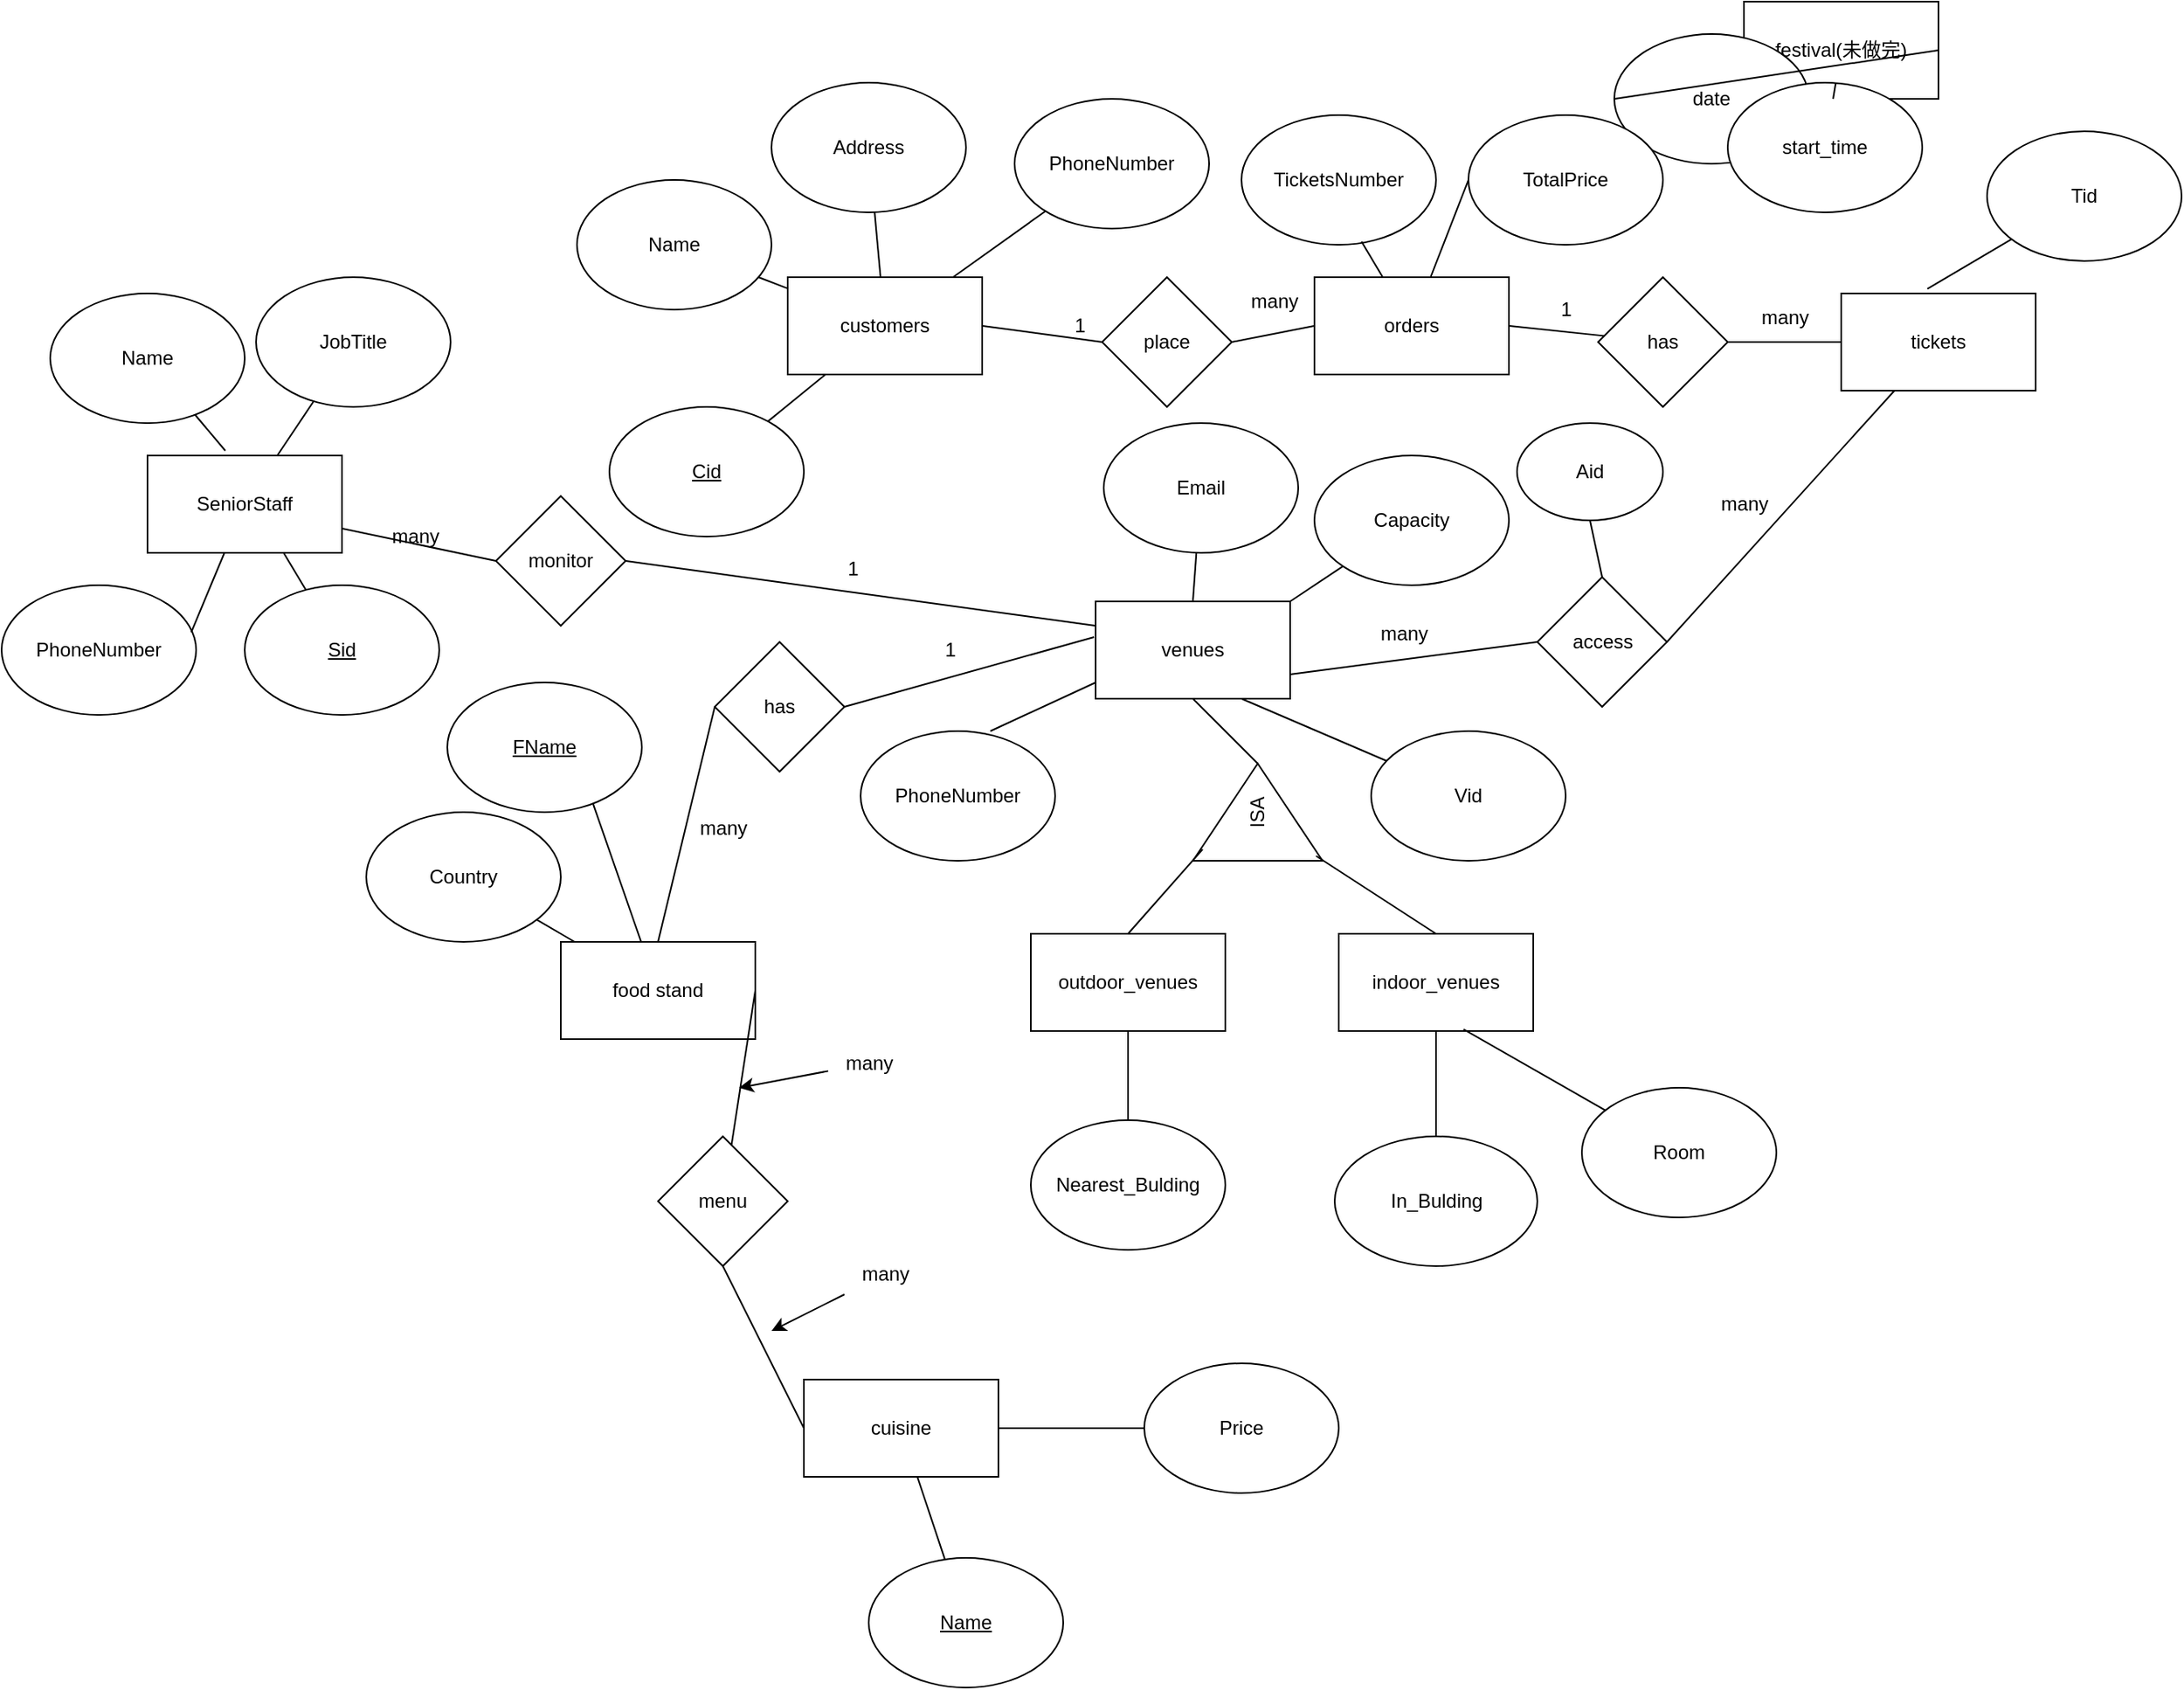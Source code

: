 <mxfile version="20.3.7" type="github">
  <diagram id="It3pFSVzpkFwf03Y-XyK" name="第 1 页">
    <mxGraphModel dx="1940" dy="759" grid="1" gridSize="10" guides="1" tooltips="1" connect="1" arrows="1" fold="1" page="1" pageScale="1" pageWidth="827" pageHeight="1169" math="0" shadow="0">
      <root>
        <mxCell id="0" />
        <mxCell id="1" parent="0" />
        <mxCell id="ZQI_CC8MGJomAyqvhzs2-1" value="customers" style="rounded=0;whiteSpace=wrap;html=1;" parent="1" vertex="1">
          <mxGeometry x="140" y="180" width="120" height="60" as="geometry" />
        </mxCell>
        <mxCell id="ZQI_CC8MGJomAyqvhzs2-2" value="orders" style="rounded=0;whiteSpace=wrap;html=1;" parent="1" vertex="1">
          <mxGeometry x="465" y="180" width="120" height="60" as="geometry" />
        </mxCell>
        <mxCell id="ZQI_CC8MGJomAyqvhzs2-3" value="food stand" style="rounded=0;whiteSpace=wrap;html=1;" parent="1" vertex="1">
          <mxGeometry y="590" width="120" height="60" as="geometry" />
        </mxCell>
        <mxCell id="ZQI_CC8MGJomAyqvhzs2-4" value="venues" style="rounded=0;whiteSpace=wrap;html=1;" parent="1" vertex="1">
          <mxGeometry x="330" y="380" width="120" height="60" as="geometry" />
        </mxCell>
        <mxCell id="ZQI_CC8MGJomAyqvhzs2-5" value="Name" style="ellipse;whiteSpace=wrap;html=1;" parent="1" vertex="1">
          <mxGeometry x="10" y="120" width="120" height="80" as="geometry" />
        </mxCell>
        <mxCell id="ZQI_CC8MGJomAyqvhzs2-7" value="Address" style="ellipse;whiteSpace=wrap;html=1;" parent="1" vertex="1">
          <mxGeometry x="130" y="60" width="120" height="80" as="geometry" />
        </mxCell>
        <mxCell id="ZQI_CC8MGJomAyqvhzs2-9" value="PhoneNumber" style="ellipse;whiteSpace=wrap;html=1;" parent="1" vertex="1">
          <mxGeometry x="280" y="70" width="120" height="80" as="geometry" />
        </mxCell>
        <mxCell id="ZQI_CC8MGJomAyqvhzs2-11" value="cuisine" style="rounded=0;whiteSpace=wrap;html=1;" parent="1" vertex="1">
          <mxGeometry x="150" y="860" width="120" height="60" as="geometry" />
        </mxCell>
        <mxCell id="ZQI_CC8MGJomAyqvhzs2-16" value="Price" style="ellipse;whiteSpace=wrap;html=1;" parent="1" vertex="1">
          <mxGeometry x="360" y="850" width="120" height="80" as="geometry" />
        </mxCell>
        <mxCell id="ZQI_CC8MGJomAyqvhzs2-19" value="&lt;u&gt;Cid&lt;/u&gt;" style="ellipse;whiteSpace=wrap;html=1;" parent="1" vertex="1">
          <mxGeometry x="30" y="260" width="120" height="80" as="geometry" />
        </mxCell>
        <mxCell id="tFtppjlgr-XyN6fy7QQ8-3" value="TicketsNumber" style="ellipse;whiteSpace=wrap;html=1;" parent="1" vertex="1">
          <mxGeometry x="420" y="80" width="120" height="80" as="geometry" />
        </mxCell>
        <mxCell id="tFtppjlgr-XyN6fy7QQ8-6" value="" style="endArrow=none;html=1;rounded=0;entryX=0.617;entryY=0.975;entryDx=0;entryDy=0;entryPerimeter=0;" parent="1" source="ZQI_CC8MGJomAyqvhzs2-2" target="tFtppjlgr-XyN6fy7QQ8-3" edge="1">
          <mxGeometry width="50" height="50" relative="1" as="geometry">
            <mxPoint x="550" y="200" as="sourcePoint" />
            <mxPoint x="600" y="150" as="targetPoint" />
          </mxGeometry>
        </mxCell>
        <mxCell id="tFtppjlgr-XyN6fy7QQ8-7" value="" style="endArrow=none;html=1;rounded=0;" parent="1" source="ZQI_CC8MGJomAyqvhzs2-1" target="ZQI_CC8MGJomAyqvhzs2-7" edge="1">
          <mxGeometry width="50" height="50" relative="1" as="geometry">
            <mxPoint x="170" y="180" as="sourcePoint" />
            <mxPoint x="220" y="130" as="targetPoint" />
          </mxGeometry>
        </mxCell>
        <mxCell id="tFtppjlgr-XyN6fy7QQ8-8" value="" style="endArrow=none;html=1;rounded=0;" parent="1" source="ZQI_CC8MGJomAyqvhzs2-1" target="ZQI_CC8MGJomAyqvhzs2-5" edge="1">
          <mxGeometry width="50" height="50" relative="1" as="geometry">
            <mxPoint x="60" y="190" as="sourcePoint" />
            <mxPoint x="110" y="140" as="targetPoint" />
          </mxGeometry>
        </mxCell>
        <mxCell id="tFtppjlgr-XyN6fy7QQ8-9" value="" style="endArrow=none;html=1;rounded=0;" parent="1" source="ZQI_CC8MGJomAyqvhzs2-1" target="ZQI_CC8MGJomAyqvhzs2-9" edge="1">
          <mxGeometry width="50" height="50" relative="1" as="geometry">
            <mxPoint x="300" y="220" as="sourcePoint" />
            <mxPoint x="350" y="170" as="targetPoint" />
          </mxGeometry>
        </mxCell>
        <mxCell id="tFtppjlgr-XyN6fy7QQ8-10" value="" style="endArrow=none;html=1;rounded=0;" parent="1" source="ZQI_CC8MGJomAyqvhzs2-19" target="ZQI_CC8MGJomAyqvhzs2-1" edge="1">
          <mxGeometry width="50" height="50" relative="1" as="geometry">
            <mxPoint x="180" y="310" as="sourcePoint" />
            <mxPoint x="230" y="260" as="targetPoint" />
          </mxGeometry>
        </mxCell>
        <mxCell id="tFtppjlgr-XyN6fy7QQ8-12" value="" style="endArrow=none;html=1;rounded=0;" parent="1" source="ZQI_CC8MGJomAyqvhzs2-16" target="ZQI_CC8MGJomAyqvhzs2-11" edge="1">
          <mxGeometry width="50" height="50" relative="1" as="geometry">
            <mxPoint x="550" y="600" as="sourcePoint" />
            <mxPoint x="600" y="550" as="targetPoint" />
          </mxGeometry>
        </mxCell>
        <mxCell id="tFtppjlgr-XyN6fy7QQ8-13" value="place" style="rhombus;whiteSpace=wrap;html=1;" parent="1" vertex="1">
          <mxGeometry x="334" y="180" width="80" height="80" as="geometry" />
        </mxCell>
        <mxCell id="tFtppjlgr-XyN6fy7QQ8-14" value="" style="endArrow=none;html=1;rounded=0;entryX=0;entryY=0.5;entryDx=0;entryDy=0;exitX=1;exitY=0.5;exitDx=0;exitDy=0;" parent="1" source="ZQI_CC8MGJomAyqvhzs2-1" target="tFtppjlgr-XyN6fy7QQ8-13" edge="1">
          <mxGeometry width="50" height="50" relative="1" as="geometry">
            <mxPoint x="290" y="250" as="sourcePoint" />
            <mxPoint x="340" y="200" as="targetPoint" />
          </mxGeometry>
        </mxCell>
        <mxCell id="tFtppjlgr-XyN6fy7QQ8-15" value="" style="endArrow=none;html=1;rounded=0;entryX=0;entryY=0.5;entryDx=0;entryDy=0;exitX=1;exitY=0.5;exitDx=0;exitDy=0;" parent="1" source="tFtppjlgr-XyN6fy7QQ8-13" target="ZQI_CC8MGJomAyqvhzs2-2" edge="1">
          <mxGeometry width="50" height="50" relative="1" as="geometry">
            <mxPoint x="500" y="270" as="sourcePoint" />
            <mxPoint x="550" y="220" as="targetPoint" />
          </mxGeometry>
        </mxCell>
        <mxCell id="tFtppjlgr-XyN6fy7QQ8-16" value="1" style="text;html=1;align=center;verticalAlign=middle;resizable=0;points=[];autosize=1;strokeColor=none;fillColor=none;" parent="1" vertex="1">
          <mxGeometry x="305" y="195" width="30" height="30" as="geometry" />
        </mxCell>
        <mxCell id="tFtppjlgr-XyN6fy7QQ8-17" value="many" style="text;html=1;align=center;verticalAlign=middle;resizable=0;points=[];autosize=1;strokeColor=none;fillColor=none;" parent="1" vertex="1">
          <mxGeometry x="415" y="180" width="50" height="30" as="geometry" />
        </mxCell>
        <mxCell id="tFtppjlgr-XyN6fy7QQ8-18" value="&lt;u&gt;FName&lt;/u&gt;" style="ellipse;whiteSpace=wrap;html=1;" parent="1" vertex="1">
          <mxGeometry x="-70" y="430" width="120" height="80" as="geometry" />
        </mxCell>
        <mxCell id="tFtppjlgr-XyN6fy7QQ8-19" value="" style="endArrow=none;html=1;rounded=0;exitX=0.75;exitY=0.938;exitDx=0;exitDy=0;exitPerimeter=0;" parent="1" source="tFtppjlgr-XyN6fy7QQ8-18" target="ZQI_CC8MGJomAyqvhzs2-3" edge="1">
          <mxGeometry width="50" height="50" relative="1" as="geometry">
            <mxPoint x="90" y="640" as="sourcePoint" />
            <mxPoint x="140" y="590" as="targetPoint" />
          </mxGeometry>
        </mxCell>
        <mxCell id="tFtppjlgr-XyN6fy7QQ8-20" value="Country" style="ellipse;whiteSpace=wrap;html=1;" parent="1" vertex="1">
          <mxGeometry x="-120" y="510" width="120" height="80" as="geometry" />
        </mxCell>
        <mxCell id="tFtppjlgr-XyN6fy7QQ8-21" value="" style="endArrow=none;html=1;rounded=0;" parent="1" source="tFtppjlgr-XyN6fy7QQ8-20" target="ZQI_CC8MGJomAyqvhzs2-3" edge="1">
          <mxGeometry width="50" height="50" relative="1" as="geometry">
            <mxPoint x="210" y="620" as="sourcePoint" />
            <mxPoint x="260" y="570" as="targetPoint" />
          </mxGeometry>
        </mxCell>
        <mxCell id="tFtppjlgr-XyN6fy7QQ8-22" value="menu" style="rhombus;whiteSpace=wrap;html=1;" parent="1" vertex="1">
          <mxGeometry x="60" y="710" width="80" height="80" as="geometry" />
        </mxCell>
        <mxCell id="tFtppjlgr-XyN6fy7QQ8-23" value="" style="endArrow=none;html=1;rounded=0;exitX=1;exitY=0.5;exitDx=0;exitDy=0;" parent="1" source="ZQI_CC8MGJomAyqvhzs2-3" target="tFtppjlgr-XyN6fy7QQ8-22" edge="1">
          <mxGeometry width="50" height="50" relative="1" as="geometry">
            <mxPoint x="290" y="580" as="sourcePoint" />
            <mxPoint x="340" y="530" as="targetPoint" />
          </mxGeometry>
        </mxCell>
        <mxCell id="tFtppjlgr-XyN6fy7QQ8-24" value="" style="endArrow=none;html=1;rounded=0;entryX=0;entryY=0.5;entryDx=0;entryDy=0;exitX=0.5;exitY=1;exitDx=0;exitDy=0;" parent="1" source="tFtppjlgr-XyN6fy7QQ8-22" target="ZQI_CC8MGJomAyqvhzs2-11" edge="1">
          <mxGeometry width="50" height="50" relative="1" as="geometry">
            <mxPoint x="490" y="590" as="sourcePoint" />
            <mxPoint x="540" y="540" as="targetPoint" />
          </mxGeometry>
        </mxCell>
        <mxCell id="tFtppjlgr-XyN6fy7QQ8-30" value="has" style="rhombus;whiteSpace=wrap;html=1;" parent="1" vertex="1">
          <mxGeometry x="95" y="405" width="80" height="80" as="geometry" />
        </mxCell>
        <mxCell id="tFtppjlgr-XyN6fy7QQ8-31" value="" style="endArrow=none;html=1;rounded=0;entryX=-0.008;entryY=0.367;entryDx=0;entryDy=0;entryPerimeter=0;exitX=1;exitY=0.5;exitDx=0;exitDy=0;" parent="1" source="tFtppjlgr-XyN6fy7QQ8-30" target="ZQI_CC8MGJomAyqvhzs2-4" edge="1">
          <mxGeometry width="50" height="50" relative="1" as="geometry">
            <mxPoint x="260" y="410" as="sourcePoint" />
            <mxPoint x="310" y="360" as="targetPoint" />
          </mxGeometry>
        </mxCell>
        <mxCell id="tFtppjlgr-XyN6fy7QQ8-32" value="" style="endArrow=none;html=1;rounded=0;entryX=0;entryY=0.5;entryDx=0;entryDy=0;exitX=0.5;exitY=0;exitDx=0;exitDy=0;" parent="1" source="ZQI_CC8MGJomAyqvhzs2-3" target="tFtppjlgr-XyN6fy7QQ8-30" edge="1">
          <mxGeometry width="50" height="50" relative="1" as="geometry">
            <mxPoint x="110" y="490" as="sourcePoint" />
            <mxPoint x="160" y="440" as="targetPoint" />
          </mxGeometry>
        </mxCell>
        <mxCell id="tFtppjlgr-XyN6fy7QQ8-41" style="edgeStyle=none;rounded=0;orthogonalLoop=1;jettySize=auto;html=1;" parent="1" source="tFtppjlgr-XyN6fy7QQ8-33" edge="1">
          <mxGeometry relative="1" as="geometry">
            <mxPoint x="110" y="680" as="targetPoint" />
          </mxGeometry>
        </mxCell>
        <mxCell id="tFtppjlgr-XyN6fy7QQ8-33" value="many" style="text;html=1;align=center;verticalAlign=middle;resizable=0;points=[];autosize=1;strokeColor=none;fillColor=none;" parent="1" vertex="1">
          <mxGeometry x="165" y="650" width="50" height="30" as="geometry" />
        </mxCell>
        <mxCell id="tFtppjlgr-XyN6fy7QQ8-42" style="edgeStyle=none;rounded=0;orthogonalLoop=1;jettySize=auto;html=1;" parent="1" source="tFtppjlgr-XyN6fy7QQ8-34" edge="1">
          <mxGeometry relative="1" as="geometry">
            <mxPoint x="130" y="830" as="targetPoint" />
          </mxGeometry>
        </mxCell>
        <mxCell id="tFtppjlgr-XyN6fy7QQ8-34" value="many" style="text;html=1;align=center;verticalAlign=middle;resizable=0;points=[];autosize=1;strokeColor=none;fillColor=none;" parent="1" vertex="1">
          <mxGeometry x="175" y="780" width="50" height="30" as="geometry" />
        </mxCell>
        <mxCell id="tFtppjlgr-XyN6fy7QQ8-35" value="Capacity" style="ellipse;whiteSpace=wrap;html=1;" parent="1" vertex="1">
          <mxGeometry x="465" y="290" width="120" height="80" as="geometry" />
        </mxCell>
        <mxCell id="tFtppjlgr-XyN6fy7QQ8-36" value="" style="endArrow=none;html=1;rounded=0;entryX=1;entryY=0;entryDx=0;entryDy=0;" parent="1" source="tFtppjlgr-XyN6fy7QQ8-35" target="ZQI_CC8MGJomAyqvhzs2-4" edge="1">
          <mxGeometry width="50" height="50" relative="1" as="geometry">
            <mxPoint x="360" y="490" as="sourcePoint" />
            <mxPoint x="410" y="430" as="targetPoint" />
          </mxGeometry>
        </mxCell>
        <mxCell id="tFtppjlgr-XyN6fy7QQ8-37" value="PhoneNumber" style="ellipse;whiteSpace=wrap;html=1;" parent="1" vertex="1">
          <mxGeometry x="185" y="460" width="120" height="80" as="geometry" />
        </mxCell>
        <mxCell id="tFtppjlgr-XyN6fy7QQ8-38" value="" style="endArrow=none;html=1;rounded=0;exitX=0.667;exitY=0;exitDx=0;exitDy=0;exitPerimeter=0;" parent="1" source="tFtppjlgr-XyN6fy7QQ8-37" edge="1">
          <mxGeometry width="50" height="50" relative="1" as="geometry">
            <mxPoint x="280" y="470" as="sourcePoint" />
            <mxPoint x="330" y="430" as="targetPoint" />
          </mxGeometry>
        </mxCell>
        <mxCell id="tFtppjlgr-XyN6fy7QQ8-39" value="Email" style="ellipse;whiteSpace=wrap;html=1;" parent="1" vertex="1">
          <mxGeometry x="335" y="270" width="120" height="80" as="geometry" />
        </mxCell>
        <mxCell id="tFtppjlgr-XyN6fy7QQ8-40" value="" style="endArrow=none;html=1;rounded=0;exitX=0.5;exitY=0;exitDx=0;exitDy=0;" parent="1" source="ZQI_CC8MGJomAyqvhzs2-4" target="tFtppjlgr-XyN6fy7QQ8-39" edge="1">
          <mxGeometry width="50" height="50" relative="1" as="geometry">
            <mxPoint x="370" y="430" as="sourcePoint" />
            <mxPoint x="420" y="380" as="targetPoint" />
          </mxGeometry>
        </mxCell>
        <mxCell id="tFtppjlgr-XyN6fy7QQ8-43" value="ISA" style="triangle;whiteSpace=wrap;html=1;rotation=-90;" parent="1" vertex="1">
          <mxGeometry x="400" y="470" width="60" height="80" as="geometry" />
        </mxCell>
        <mxCell id="tFtppjlgr-XyN6fy7QQ8-44" value="" style="endArrow=none;html=1;rounded=0;exitX=0.5;exitY=1;exitDx=0;exitDy=0;entryX=1;entryY=0.5;entryDx=0;entryDy=0;" parent="1" source="ZQI_CC8MGJomAyqvhzs2-4" target="tFtppjlgr-XyN6fy7QQ8-43" edge="1">
          <mxGeometry width="50" height="50" relative="1" as="geometry">
            <mxPoint x="390" y="440" as="sourcePoint" />
            <mxPoint x="390" y="490" as="targetPoint" />
          </mxGeometry>
        </mxCell>
        <mxCell id="tFtppjlgr-XyN6fy7QQ8-45" value="outdoor_venues" style="rounded=0;whiteSpace=wrap;html=1;" parent="1" vertex="1">
          <mxGeometry x="290" y="585" width="120" height="60" as="geometry" />
        </mxCell>
        <mxCell id="tFtppjlgr-XyN6fy7QQ8-46" value="indoor_venues" style="rounded=0;whiteSpace=wrap;html=1;" parent="1" vertex="1">
          <mxGeometry x="480" y="585" width="120" height="60" as="geometry" />
        </mxCell>
        <mxCell id="tFtppjlgr-XyN6fy7QQ8-47" value="" style="endArrow=none;html=1;rounded=0;entryX=0.117;entryY=0.075;entryDx=0;entryDy=0;entryPerimeter=0;exitX=0.5;exitY=0;exitDx=0;exitDy=0;" parent="1" source="tFtppjlgr-XyN6fy7QQ8-45" target="tFtppjlgr-XyN6fy7QQ8-43" edge="1">
          <mxGeometry width="50" height="50" relative="1" as="geometry">
            <mxPoint x="310" y="600" as="sourcePoint" />
            <mxPoint x="360" y="550" as="targetPoint" />
          </mxGeometry>
        </mxCell>
        <mxCell id="tFtppjlgr-XyN6fy7QQ8-48" value="" style="endArrow=none;html=1;rounded=0;exitX=0.5;exitY=0;exitDx=0;exitDy=0;entryX=0.05;entryY=0.95;entryDx=0;entryDy=0;entryPerimeter=0;" parent="1" source="tFtppjlgr-XyN6fy7QQ8-46" target="tFtppjlgr-XyN6fy7QQ8-43" edge="1">
          <mxGeometry width="50" height="50" relative="1" as="geometry">
            <mxPoint x="520" y="600" as="sourcePoint" />
            <mxPoint x="570" y="550" as="targetPoint" />
          </mxGeometry>
        </mxCell>
        <mxCell id="tFtppjlgr-XyN6fy7QQ8-49" value="In_Bulding" style="ellipse;whiteSpace=wrap;html=1;rounded=0;" parent="1" vertex="1">
          <mxGeometry x="477.5" y="710" width="125" height="80" as="geometry" />
        </mxCell>
        <mxCell id="tFtppjlgr-XyN6fy7QQ8-52" value="Room" style="ellipse;whiteSpace=wrap;html=1;" parent="1" vertex="1">
          <mxGeometry x="630" y="680" width="120" height="80" as="geometry" />
        </mxCell>
        <mxCell id="tFtppjlgr-XyN6fy7QQ8-53" value="" style="endArrow=none;html=1;rounded=0;entryX=0.642;entryY=0.983;entryDx=0;entryDy=0;entryPerimeter=0;" parent="1" source="tFtppjlgr-XyN6fy7QQ8-52" target="tFtppjlgr-XyN6fy7QQ8-46" edge="1">
          <mxGeometry width="50" height="50" relative="1" as="geometry">
            <mxPoint x="560" y="700" as="sourcePoint" />
            <mxPoint x="610" y="650" as="targetPoint" />
          </mxGeometry>
        </mxCell>
        <mxCell id="tFtppjlgr-XyN6fy7QQ8-54" value="" style="endArrow=none;html=1;rounded=0;exitX=0.5;exitY=0;exitDx=0;exitDy=0;" parent="1" source="tFtppjlgr-XyN6fy7QQ8-49" target="tFtppjlgr-XyN6fy7QQ8-46" edge="1">
          <mxGeometry width="50" height="50" relative="1" as="geometry">
            <mxPoint x="470" y="710" as="sourcePoint" />
            <mxPoint x="520" y="660" as="targetPoint" />
          </mxGeometry>
        </mxCell>
        <mxCell id="tFtppjlgr-XyN6fy7QQ8-55" value="Nearest_Bulding" style="ellipse;whiteSpace=wrap;html=1;" parent="1" vertex="1">
          <mxGeometry x="290" y="700" width="120" height="80" as="geometry" />
        </mxCell>
        <mxCell id="tFtppjlgr-XyN6fy7QQ8-56" value="" style="endArrow=none;html=1;rounded=0;entryX=0.5;entryY=1;entryDx=0;entryDy=0;exitX=0.5;exitY=0;exitDx=0;exitDy=0;" parent="1" source="tFtppjlgr-XyN6fy7QQ8-55" target="tFtppjlgr-XyN6fy7QQ8-45" edge="1">
          <mxGeometry width="50" height="50" relative="1" as="geometry">
            <mxPoint x="330" y="700" as="sourcePoint" />
            <mxPoint x="380" y="650" as="targetPoint" />
          </mxGeometry>
        </mxCell>
        <mxCell id="tFtppjlgr-XyN6fy7QQ8-58" value="SeniorStaff" style="rounded=0;whiteSpace=wrap;html=1;" parent="1" vertex="1">
          <mxGeometry x="-255" y="290" width="120" height="60" as="geometry" />
        </mxCell>
        <mxCell id="tFtppjlgr-XyN6fy7QQ8-59" value="PhoneNumber" style="ellipse;whiteSpace=wrap;html=1;" parent="1" vertex="1">
          <mxGeometry x="-345" y="370" width="120" height="80" as="geometry" />
        </mxCell>
        <mxCell id="tFtppjlgr-XyN6fy7QQ8-60" value="&lt;u&gt;Sid&lt;/u&gt;" style="ellipse;whiteSpace=wrap;html=1;" parent="1" vertex="1">
          <mxGeometry x="-195" y="370" width="120" height="80" as="geometry" />
        </mxCell>
        <mxCell id="tFtppjlgr-XyN6fy7QQ8-61" value="Name" style="ellipse;whiteSpace=wrap;html=1;" parent="1" vertex="1">
          <mxGeometry x="-315" y="190" width="120" height="80" as="geometry" />
        </mxCell>
        <mxCell id="tFtppjlgr-XyN6fy7QQ8-62" value="monitor" style="rhombus;whiteSpace=wrap;html=1;" parent="1" vertex="1">
          <mxGeometry x="-40" y="315" width="80" height="80" as="geometry" />
        </mxCell>
        <mxCell id="tFtppjlgr-XyN6fy7QQ8-68" value="" style="endArrow=none;html=1;rounded=0;entryX=0.7;entryY=1;entryDx=0;entryDy=0;entryPerimeter=0;" parent="1" source="tFtppjlgr-XyN6fy7QQ8-60" target="tFtppjlgr-XyN6fy7QQ8-58" edge="1">
          <mxGeometry width="50" height="50" relative="1" as="geometry">
            <mxPoint x="-205" y="400" as="sourcePoint" />
            <mxPoint x="-155" y="350" as="targetPoint" />
          </mxGeometry>
        </mxCell>
        <mxCell id="tFtppjlgr-XyN6fy7QQ8-69" value="" style="endArrow=none;html=1;rounded=0;exitX=0.975;exitY=0.363;exitDx=0;exitDy=0;exitPerimeter=0;" parent="1" source="tFtppjlgr-XyN6fy7QQ8-59" target="tFtppjlgr-XyN6fy7QQ8-58" edge="1">
          <mxGeometry width="50" height="50" relative="1" as="geometry">
            <mxPoint x="-245" y="410" as="sourcePoint" />
            <mxPoint x="-195" y="360" as="targetPoint" />
          </mxGeometry>
        </mxCell>
        <mxCell id="tFtppjlgr-XyN6fy7QQ8-70" value="" style="endArrow=none;html=1;rounded=0;exitX=0.4;exitY=-0.05;exitDx=0;exitDy=0;exitPerimeter=0;" parent="1" source="tFtppjlgr-XyN6fy7QQ8-58" target="tFtppjlgr-XyN6fy7QQ8-61" edge="1">
          <mxGeometry width="50" height="50" relative="1" as="geometry">
            <mxPoint x="-215" y="300" as="sourcePoint" />
            <mxPoint x="-165" y="250" as="targetPoint" />
          </mxGeometry>
        </mxCell>
        <mxCell id="tFtppjlgr-XyN6fy7QQ8-71" value="JobTitle" style="ellipse;whiteSpace=wrap;html=1;" parent="1" vertex="1">
          <mxGeometry x="-188" y="180" width="120" height="80" as="geometry" />
        </mxCell>
        <mxCell id="tFtppjlgr-XyN6fy7QQ8-72" value="" style="endArrow=none;html=1;rounded=0;" parent="1" source="tFtppjlgr-XyN6fy7QQ8-58" target="tFtppjlgr-XyN6fy7QQ8-71" edge="1">
          <mxGeometry width="50" height="50" relative="1" as="geometry">
            <mxPoint x="-115" y="340" as="sourcePoint" />
            <mxPoint x="-65" y="290" as="targetPoint" />
          </mxGeometry>
        </mxCell>
        <mxCell id="tFtppjlgr-XyN6fy7QQ8-73" value="&lt;u&gt;Name&lt;/u&gt;" style="ellipse;whiteSpace=wrap;html=1;" parent="1" vertex="1">
          <mxGeometry x="190" y="970" width="120" height="80" as="geometry" />
        </mxCell>
        <mxCell id="tFtppjlgr-XyN6fy7QQ8-74" value="" style="endArrow=none;html=1;rounded=0;" parent="1" source="tFtppjlgr-XyN6fy7QQ8-73" target="ZQI_CC8MGJomAyqvhzs2-11" edge="1">
          <mxGeometry width="50" height="50" relative="1" as="geometry">
            <mxPoint x="160" y="980" as="sourcePoint" />
            <mxPoint x="210" y="930" as="targetPoint" />
          </mxGeometry>
        </mxCell>
        <mxCell id="tFtppjlgr-XyN6fy7QQ8-75" value="festival(未做完)" style="rounded=0;whiteSpace=wrap;html=1;" parent="1" vertex="1">
          <mxGeometry x="730" y="10" width="120" height="60" as="geometry" />
        </mxCell>
        <mxCell id="tFtppjlgr-XyN6fy7QQ8-76" value="date" style="ellipse;whiteSpace=wrap;html=1;" parent="1" vertex="1">
          <mxGeometry x="650" y="30" width="120" height="80" as="geometry" />
        </mxCell>
        <mxCell id="tFtppjlgr-XyN6fy7QQ8-77" value="start_time" style="ellipse;whiteSpace=wrap;html=1;" parent="1" vertex="1">
          <mxGeometry x="720" y="60" width="120" height="80" as="geometry" />
        </mxCell>
        <mxCell id="tFtppjlgr-XyN6fy7QQ8-78" value="" style="endArrow=none;html=1;rounded=0;entryX=0;entryY=0.5;entryDx=0;entryDy=0;exitX=1;exitY=0.5;exitDx=0;exitDy=0;" parent="1" source="tFtppjlgr-XyN6fy7QQ8-75" target="tFtppjlgr-XyN6fy7QQ8-76" edge="1">
          <mxGeometry width="50" height="50" relative="1" as="geometry">
            <mxPoint x="590" y="80" as="sourcePoint" />
            <mxPoint x="640" y="30" as="targetPoint" />
          </mxGeometry>
        </mxCell>
        <mxCell id="tFtppjlgr-XyN6fy7QQ8-79" value="" style="endArrow=none;html=1;rounded=0;" parent="1" source="tFtppjlgr-XyN6fy7QQ8-77" target="tFtppjlgr-XyN6fy7QQ8-75" edge="1">
          <mxGeometry width="50" height="50" relative="1" as="geometry">
            <mxPoint x="470" y="150" as="sourcePoint" />
            <mxPoint x="520" y="100" as="targetPoint" />
          </mxGeometry>
        </mxCell>
        <mxCell id="8h_6WQU0Ittt2dsqeyI5-1" value="1" style="text;html=1;align=center;verticalAlign=middle;resizable=0;points=[];autosize=1;strokeColor=none;fillColor=none;" parent="1" vertex="1">
          <mxGeometry x="225" y="395" width="30" height="30" as="geometry" />
        </mxCell>
        <mxCell id="8h_6WQU0Ittt2dsqeyI5-2" value="many" style="text;html=1;align=center;verticalAlign=middle;resizable=0;points=[];autosize=1;strokeColor=none;fillColor=none;" parent="1" vertex="1">
          <mxGeometry x="75" y="505" width="50" height="30" as="geometry" />
        </mxCell>
        <mxCell id="8h_6WQU0Ittt2dsqeyI5-3" value="TotalPrice" style="ellipse;whiteSpace=wrap;html=1;" parent="1" vertex="1">
          <mxGeometry x="560" y="80" width="120" height="80" as="geometry" />
        </mxCell>
        <mxCell id="8h_6WQU0Ittt2dsqeyI5-4" value="" style="endArrow=none;html=1;rounded=0;entryX=0;entryY=0.5;entryDx=0;entryDy=0;" parent="1" source="ZQI_CC8MGJomAyqvhzs2-2" target="8h_6WQU0Ittt2dsqeyI5-3" edge="1">
          <mxGeometry width="50" height="50" relative="1" as="geometry">
            <mxPoint x="570" y="230" as="sourcePoint" />
            <mxPoint x="620" y="180" as="targetPoint" />
          </mxGeometry>
        </mxCell>
        <mxCell id="8h_6WQU0Ittt2dsqeyI5-5" value="tickets" style="rounded=0;whiteSpace=wrap;html=1;" parent="1" vertex="1">
          <mxGeometry x="790" y="190" width="120" height="60" as="geometry" />
        </mxCell>
        <mxCell id="8h_6WQU0Ittt2dsqeyI5-6" value="has" style="rhombus;whiteSpace=wrap;html=1;" parent="1" vertex="1">
          <mxGeometry x="640" y="180" width="80" height="80" as="geometry" />
        </mxCell>
        <mxCell id="8h_6WQU0Ittt2dsqeyI5-7" value="" style="endArrow=none;html=1;rounded=0;exitX=1;exitY=0.5;exitDx=0;exitDy=0;" parent="1" source="ZQI_CC8MGJomAyqvhzs2-2" target="8h_6WQU0Ittt2dsqeyI5-6" edge="1">
          <mxGeometry width="50" height="50" relative="1" as="geometry">
            <mxPoint x="590" y="240" as="sourcePoint" />
            <mxPoint x="650" y="220" as="targetPoint" />
          </mxGeometry>
        </mxCell>
        <mxCell id="8h_6WQU0Ittt2dsqeyI5-8" value="" style="endArrow=none;html=1;rounded=0;entryX=0;entryY=0.5;entryDx=0;entryDy=0;exitX=1;exitY=0.5;exitDx=0;exitDy=0;" parent="1" source="8h_6WQU0Ittt2dsqeyI5-6" target="8h_6WQU0Ittt2dsqeyI5-5" edge="1">
          <mxGeometry width="50" height="50" relative="1" as="geometry">
            <mxPoint x="720" y="230" as="sourcePoint" />
            <mxPoint x="770" y="180" as="targetPoint" />
          </mxGeometry>
        </mxCell>
        <mxCell id="8h_6WQU0Ittt2dsqeyI5-9" value="Tid" style="ellipse;whiteSpace=wrap;html=1;" parent="1" vertex="1">
          <mxGeometry x="880" y="90" width="120" height="80" as="geometry" />
        </mxCell>
        <mxCell id="8h_6WQU0Ittt2dsqeyI5-10" value="" style="endArrow=none;html=1;rounded=0;exitX=0.443;exitY=-0.046;exitDx=0;exitDy=0;exitPerimeter=0;" parent="1" source="8h_6WQU0Ittt2dsqeyI5-5" target="8h_6WQU0Ittt2dsqeyI5-9" edge="1">
          <mxGeometry width="50" height="50" relative="1" as="geometry">
            <mxPoint x="810" y="200" as="sourcePoint" />
            <mxPoint x="860" y="150" as="targetPoint" />
          </mxGeometry>
        </mxCell>
        <mxCell id="8h_6WQU0Ittt2dsqeyI5-11" value="access" style="rhombus;whiteSpace=wrap;html=1;" parent="1" vertex="1">
          <mxGeometry x="602.5" y="365" width="80" height="80" as="geometry" />
        </mxCell>
        <mxCell id="8h_6WQU0Ittt2dsqeyI5-12" value="" style="endArrow=none;html=1;rounded=0;entryX=1;entryY=0.5;entryDx=0;entryDy=0;exitX=0;exitY=0.25;exitDx=0;exitDy=0;" parent="1" source="ZQI_CC8MGJomAyqvhzs2-4" target="tFtppjlgr-XyN6fy7QQ8-62" edge="1">
          <mxGeometry width="50" height="50" relative="1" as="geometry">
            <mxPoint x="330" y="395" as="sourcePoint" />
            <mxPoint x="115" y="380" as="targetPoint" />
          </mxGeometry>
        </mxCell>
        <mxCell id="8h_6WQU0Ittt2dsqeyI5-13" value="" style="endArrow=none;html=1;rounded=0;entryX=1;entryY=0.75;entryDx=0;entryDy=0;exitX=0;exitY=0.5;exitDx=0;exitDy=0;" parent="1" source="tFtppjlgr-XyN6fy7QQ8-62" target="tFtppjlgr-XyN6fy7QQ8-58" edge="1">
          <mxGeometry width="50" height="50" relative="1" as="geometry">
            <mxPoint x="-40" y="355" as="sourcePoint" />
            <mxPoint x="-60" y="320" as="targetPoint" />
          </mxGeometry>
        </mxCell>
        <mxCell id="8h_6WQU0Ittt2dsqeyI5-14" value="" style="endArrow=none;html=1;rounded=0;exitX=1;exitY=0.75;exitDx=0;exitDy=0;entryX=0;entryY=0.5;entryDx=0;entryDy=0;" parent="1" source="ZQI_CC8MGJomAyqvhzs2-4" target="8h_6WQU0Ittt2dsqeyI5-11" edge="1">
          <mxGeometry width="50" height="50" relative="1" as="geometry">
            <mxPoint x="520" y="450" as="sourcePoint" />
            <mxPoint x="570" y="400" as="targetPoint" />
          </mxGeometry>
        </mxCell>
        <mxCell id="8h_6WQU0Ittt2dsqeyI5-15" value="" style="endArrow=none;html=1;rounded=0;exitX=1;exitY=0.5;exitDx=0;exitDy=0;" parent="1" source="8h_6WQU0Ittt2dsqeyI5-11" target="8h_6WQU0Ittt2dsqeyI5-5" edge="1">
          <mxGeometry width="50" height="50" relative="1" as="geometry">
            <mxPoint x="760" y="370" as="sourcePoint" />
            <mxPoint x="810" y="320" as="targetPoint" />
          </mxGeometry>
        </mxCell>
        <mxCell id="8h_6WQU0Ittt2dsqeyI5-16" value="Aid" style="ellipse;whiteSpace=wrap;html=1;" parent="1" vertex="1">
          <mxGeometry x="590" y="270" width="90" height="60" as="geometry" />
        </mxCell>
        <mxCell id="8h_6WQU0Ittt2dsqeyI5-17" value="1" style="text;html=1;align=center;verticalAlign=middle;resizable=0;points=[];autosize=1;strokeColor=none;fillColor=none;" parent="1" vertex="1">
          <mxGeometry x="605" y="185" width="30" height="30" as="geometry" />
        </mxCell>
        <mxCell id="8h_6WQU0Ittt2dsqeyI5-18" value="many" style="text;html=1;align=center;verticalAlign=middle;resizable=0;points=[];autosize=1;strokeColor=none;fillColor=none;" parent="1" vertex="1">
          <mxGeometry x="730" y="190" width="50" height="30" as="geometry" />
        </mxCell>
        <mxCell id="8h_6WQU0Ittt2dsqeyI5-19" value="" style="endArrow=none;html=1;rounded=0;exitX=0.5;exitY=0;exitDx=0;exitDy=0;entryX=0.5;entryY=1;entryDx=0;entryDy=0;" parent="1" source="8h_6WQU0Ittt2dsqeyI5-11" target="8h_6WQU0Ittt2dsqeyI5-16" edge="1">
          <mxGeometry width="50" height="50" relative="1" as="geometry">
            <mxPoint x="580" y="400" as="sourcePoint" />
            <mxPoint x="630" y="350" as="targetPoint" />
          </mxGeometry>
        </mxCell>
        <mxCell id="8h_6WQU0Ittt2dsqeyI5-20" value="many" style="text;html=1;align=center;verticalAlign=middle;resizable=0;points=[];autosize=1;strokeColor=none;fillColor=none;" parent="1" vertex="1">
          <mxGeometry x="705" y="305" width="50" height="30" as="geometry" />
        </mxCell>
        <mxCell id="8h_6WQU0Ittt2dsqeyI5-21" value="many" style="text;html=1;align=center;verticalAlign=middle;resizable=0;points=[];autosize=1;strokeColor=none;fillColor=none;" parent="1" vertex="1">
          <mxGeometry x="495" y="385" width="50" height="30" as="geometry" />
        </mxCell>
        <mxCell id="8h_6WQU0Ittt2dsqeyI5-22" value="1" style="text;html=1;align=center;verticalAlign=middle;resizable=0;points=[];autosize=1;strokeColor=none;fillColor=none;" parent="1" vertex="1">
          <mxGeometry x="165" y="345" width="30" height="30" as="geometry" />
        </mxCell>
        <mxCell id="8h_6WQU0Ittt2dsqeyI5-23" value="many" style="text;html=1;align=center;verticalAlign=middle;resizable=0;points=[];autosize=1;strokeColor=none;fillColor=none;" parent="1" vertex="1">
          <mxGeometry x="-115" y="325" width="50" height="30" as="geometry" />
        </mxCell>
        <mxCell id="8h_6WQU0Ittt2dsqeyI5-24" value="Vid" style="ellipse;whiteSpace=wrap;html=1;" parent="1" vertex="1">
          <mxGeometry x="500" y="460" width="120" height="80" as="geometry" />
        </mxCell>
        <mxCell id="8h_6WQU0Ittt2dsqeyI5-25" value="" style="endArrow=none;html=1;rounded=0;entryX=0.75;entryY=1;entryDx=0;entryDy=0;" parent="1" source="8h_6WQU0Ittt2dsqeyI5-24" target="ZQI_CC8MGJomAyqvhzs2-4" edge="1">
          <mxGeometry width="50" height="50" relative="1" as="geometry">
            <mxPoint x="440" y="500" as="sourcePoint" />
            <mxPoint x="490" y="450" as="targetPoint" />
          </mxGeometry>
        </mxCell>
      </root>
    </mxGraphModel>
  </diagram>
</mxfile>
